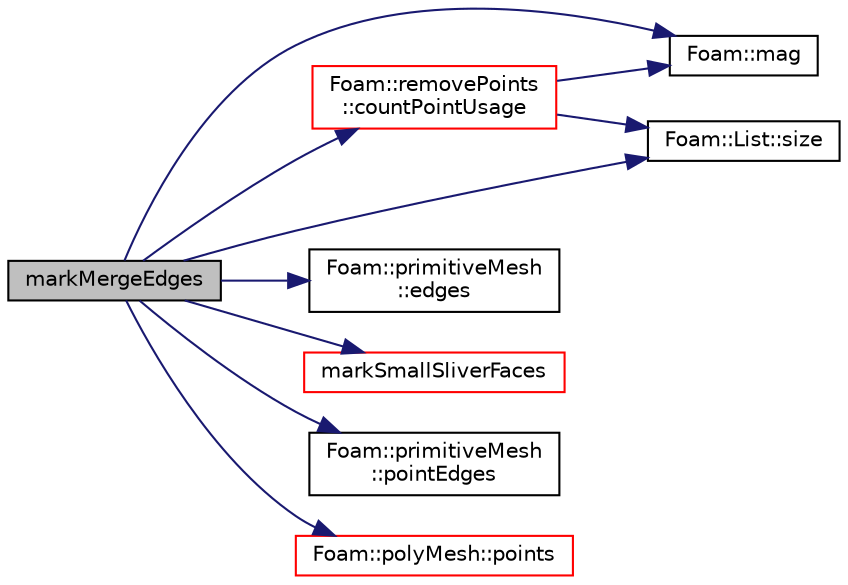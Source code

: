 digraph "markMergeEdges"
{
  bgcolor="transparent";
  edge [fontname="Helvetica",fontsize="10",labelfontname="Helvetica",labelfontsize="10"];
  node [fontname="Helvetica",fontsize="10",shape=record];
  rankdir="LR";
  Node2837 [label="markMergeEdges",height=0.2,width=0.4,color="black", fillcolor="grey75", style="filled", fontcolor="black"];
  Node2837 -> Node2838 [color="midnightblue",fontsize="10",style="solid",fontname="Helvetica"];
  Node2838 [label="Foam::removePoints\l::countPointUsage",height=0.2,width=0.4,color="red",URL="$a22485.html#a1ebf47520484c4d57ed98c8e41db43d9",tooltip="Mark in pointCanBeDeleted the points that can be deleted. "];
  Node2838 -> Node2845 [color="midnightblue",fontsize="10",style="solid",fontname="Helvetica"];
  Node2845 [label="Foam::mag",height=0.2,width=0.4,color="black",URL="$a21851.html#a929da2a3fdcf3dacbbe0487d3a330dae"];
  Node2838 -> Node2848 [color="midnightblue",fontsize="10",style="solid",fontname="Helvetica"];
  Node2848 [label="Foam::List::size",height=0.2,width=0.4,color="black",URL="$a26833.html#a8a5f6fa29bd4b500caf186f60245b384",tooltip="Override size to be inconsistent with allocated storage. "];
  Node2837 -> Node3243 [color="midnightblue",fontsize="10",style="solid",fontname="Helvetica"];
  Node3243 [label="Foam::primitiveMesh\l::edges",height=0.2,width=0.4,color="black",URL="$a28685.html#a21d764179912ddda5c6f95193c289846",tooltip="Return mesh edges. Uses calcEdges. "];
  Node2837 -> Node2845 [color="midnightblue",fontsize="10",style="solid",fontname="Helvetica"];
  Node2837 -> Node3244 [color="midnightblue",fontsize="10",style="solid",fontname="Helvetica"];
  Node3244 [label="markSmallSliverFaces",height=0.2,width=0.4,color="red",URL="$a22401.html#a125de0783a7e5c9a95769e9a2c93c05c",tooltip="Find small faces and sliver faces in the mesh and mark the. "];
  Node2837 -> Node3248 [color="midnightblue",fontsize="10",style="solid",fontname="Helvetica"];
  Node3248 [label="Foam::primitiveMesh\l::pointEdges",height=0.2,width=0.4,color="black",URL="$a28685.html#a219060536b044c749e6178283665d632"];
  Node2837 -> Node2990 [color="midnightblue",fontsize="10",style="solid",fontname="Helvetica"];
  Node2990 [label="Foam::polyMesh::points",height=0.2,width=0.4,color="red",URL="$a28565.html#ac44123fc1265297c41a43c3b62fdb4c2",tooltip="Return raw points. "];
  Node2837 -> Node2848 [color="midnightblue",fontsize="10",style="solid",fontname="Helvetica"];
}
